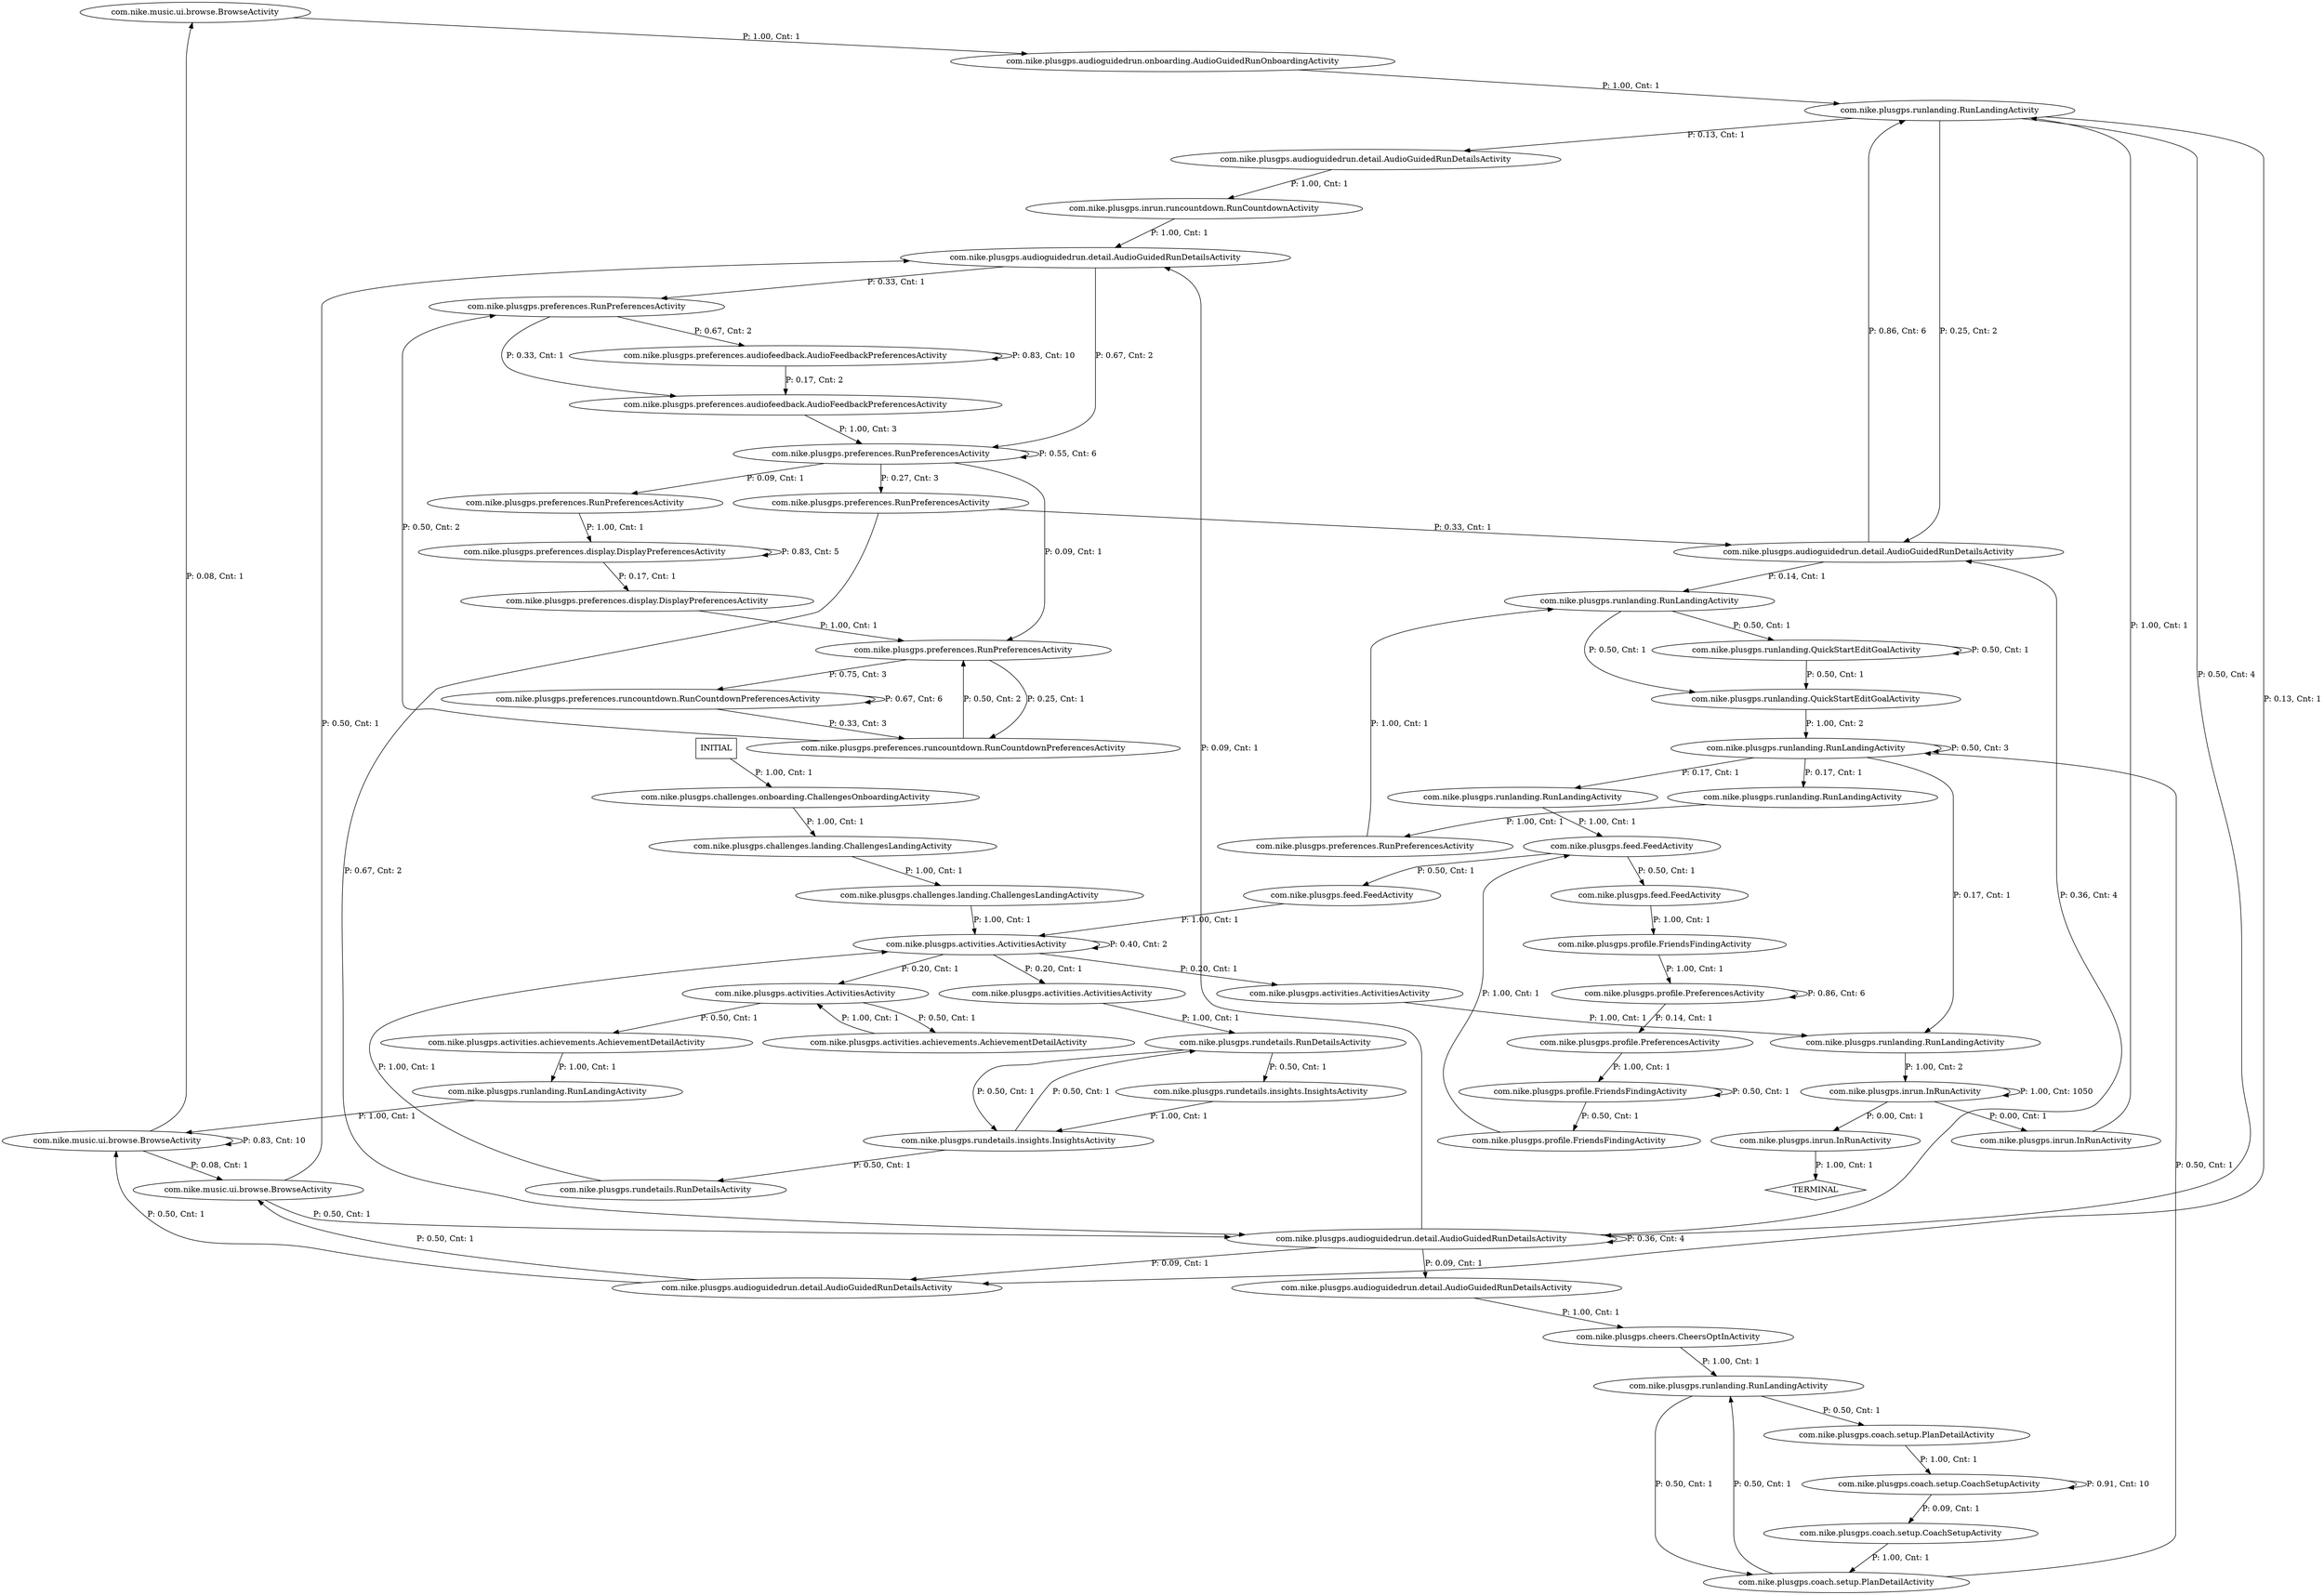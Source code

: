 digraph G {
  0 [label="com.nike.music.ui.browse.BrowseActivity"];
  1 [label="com.nike.music.ui.browse.BrowseActivity"];
  2 [label="com.nike.music.ui.browse.BrowseActivity"];
  3 [label="com.nike.plusgps.activities.ActivitiesActivity"];
  4 [label="com.nike.plusgps.activities.ActivitiesActivity"];
  5 [label="com.nike.plusgps.activities.ActivitiesActivity"];
  6 [label="com.nike.plusgps.activities.ActivitiesActivity"];
  7 [label="com.nike.plusgps.activities.achievements.AchievementDetailActivity"];
  8 [label="com.nike.plusgps.activities.achievements.AchievementDetailActivity"];
  9 [label="com.nike.plusgps.audioguidedrun.detail.AudioGuidedRunDetailsActivity"];
  10 [label="com.nike.plusgps.audioguidedrun.detail.AudioGuidedRunDetailsActivity"];
  11 [label="com.nike.plusgps.audioguidedrun.detail.AudioGuidedRunDetailsActivity"];
  12 [label="com.nike.plusgps.audioguidedrun.detail.AudioGuidedRunDetailsActivity"];
  13 [label="com.nike.plusgps.audioguidedrun.detail.AudioGuidedRunDetailsActivity"];
  14 [label="com.nike.plusgps.audioguidedrun.detail.AudioGuidedRunDetailsActivity"];
  15 [label="com.nike.plusgps.audioguidedrun.onboarding.AudioGuidedRunOnboardingActivity"];
  16 [label="com.nike.plusgps.challenges.landing.ChallengesLandingActivity"];
  17 [label="com.nike.plusgps.challenges.landing.ChallengesLandingActivity"];
  18 [label="com.nike.plusgps.challenges.onboarding.ChallengesOnboardingActivity"];
  19 [label="com.nike.plusgps.cheers.CheersOptInActivity"];
  20 [label="com.nike.plusgps.coach.setup.CoachSetupActivity"];
  21 [label="com.nike.plusgps.coach.setup.CoachSetupActivity"];
  22 [label="com.nike.plusgps.coach.setup.PlanDetailActivity"];
  23 [label="com.nike.plusgps.coach.setup.PlanDetailActivity"];
  24 [label="com.nike.plusgps.feed.FeedActivity"];
  25 [label="com.nike.plusgps.feed.FeedActivity"];
  26 [label="com.nike.plusgps.feed.FeedActivity"];
  27 [label="com.nike.plusgps.inrun.InRunActivity"];
  28 [label="com.nike.plusgps.inrun.InRunActivity"];
  29 [label="com.nike.plusgps.inrun.InRunActivity"];
  30 [label="com.nike.plusgps.inrun.runcountdown.RunCountdownActivity"];
  31 [label="com.nike.plusgps.preferences.RunPreferencesActivity"];
  32 [label="com.nike.plusgps.preferences.RunPreferencesActivity"];
  33 [label="com.nike.plusgps.preferences.RunPreferencesActivity"];
  34 [label="com.nike.plusgps.preferences.RunPreferencesActivity"];
  35 [label="com.nike.plusgps.preferences.RunPreferencesActivity"];
  36 [label="com.nike.plusgps.preferences.RunPreferencesActivity"];
  37 [label="com.nike.plusgps.preferences.audiofeedback.AudioFeedbackPreferencesActivity"];
  38 [label="com.nike.plusgps.preferences.audiofeedback.AudioFeedbackPreferencesActivity"];
  39 [label="com.nike.plusgps.preferences.display.DisplayPreferencesActivity"];
  40 [label="com.nike.plusgps.preferences.display.DisplayPreferencesActivity"];
  41 [label="com.nike.plusgps.preferences.runcountdown.RunCountdownPreferencesActivity"];
  42 [label="com.nike.plusgps.preferences.runcountdown.RunCountdownPreferencesActivity"];
  43 [label="com.nike.plusgps.profile.FriendsFindingActivity"];
  44 [label="com.nike.plusgps.profile.FriendsFindingActivity"];
  45 [label="com.nike.plusgps.profile.FriendsFindingActivity"];
  46 [label="com.nike.plusgps.profile.PreferencesActivity"];
  47 [label="com.nike.plusgps.profile.PreferencesActivity"];
  48 [label="com.nike.plusgps.rundetails.RunDetailsActivity"];
  49 [label="com.nike.plusgps.rundetails.RunDetailsActivity"];
  50 [label="com.nike.plusgps.rundetails.insights.InsightsActivity"];
  51 [label="com.nike.plusgps.rundetails.insights.InsightsActivity"];
  52 [label="com.nike.plusgps.runlanding.QuickStartEditGoalActivity"];
  53 [label="com.nike.plusgps.runlanding.QuickStartEditGoalActivity"];
  54 [label="com.nike.plusgps.runlanding.RunLandingActivity"];
  55 [label="com.nike.plusgps.runlanding.RunLandingActivity"];
  56 [label="com.nike.plusgps.runlanding.RunLandingActivity"];
  57 [label="com.nike.plusgps.runlanding.RunLandingActivity"];
  58 [label="com.nike.plusgps.runlanding.RunLandingActivity"];
  59 [label="com.nike.plusgps.runlanding.RunLandingActivity"];
  60 [label="com.nike.plusgps.runlanding.RunLandingActivity"];
  61 [label="com.nike.plusgps.runlanding.RunLandingActivity"];
  62 [label="TERMINAL",shape=diamond];
  63 [label="INITIAL",shape=box];
0->15 [label="P: 1.00, Cnt: 1"];
1->14 [label="P: 0.50, Cnt: 1"];
1->12 [label="P: 0.50, Cnt: 1"];
2->0 [label="P: 0.08, Cnt: 1"];
2->1 [label="P: 0.08, Cnt: 1"];
2->2 [label="P: 0.83, Cnt: 10"];
3->49 [label="P: 1.00, Cnt: 1"];
4->56 [label="P: 1.00, Cnt: 1"];
5->7 [label="P: 0.50, Cnt: 1"];
5->8 [label="P: 0.50, Cnt: 1"];
6->3 [label="P: 0.20, Cnt: 1"];
6->4 [label="P: 0.20, Cnt: 1"];
6->5 [label="P: 0.20, Cnt: 1"];
6->6 [label="P: 0.40, Cnt: 2"];
7->5 [label="P: 1.00, Cnt: 1"];
8->54 [label="P: 1.00, Cnt: 1"];
9->19 [label="P: 1.00, Cnt: 1"];
10->30 [label="P: 1.00, Cnt: 1"];
11->1 [label="P: 0.50, Cnt: 1"];
11->2 [label="P: 0.50, Cnt: 1"];
12->34 [label="P: 0.33, Cnt: 1"];
12->36 [label="P: 0.67, Cnt: 2"];
13->59 [label="P: 0.14, Cnt: 1"];
13->60 [label="P: 0.86, Cnt: 6"];
14->9 [label="P: 0.09, Cnt: 1"];
14->11 [label="P: 0.09, Cnt: 1"];
14->12 [label="P: 0.09, Cnt: 1"];
14->13 [label="P: 0.36, Cnt: 4"];
14->14 [label="P: 0.36, Cnt: 4"];
15->60 [label="P: 1.00, Cnt: 1"];
16->6 [label="P: 1.00, Cnt: 1"];
17->16 [label="P: 1.00, Cnt: 1"];
18->17 [label="P: 1.00, Cnt: 1"];
19->58 [label="P: 1.00, Cnt: 1"];
20->23 [label="P: 1.00, Cnt: 1"];
21->20 [label="P: 0.09, Cnt: 1"];
21->21 [label="P: 0.91, Cnt: 10"];
22->21 [label="P: 1.00, Cnt: 1"];
23->61 [label="P: 0.50, Cnt: 1"];
23->58 [label="P: 0.50, Cnt: 1"];
24->6 [label="P: 1.00, Cnt: 1"];
25->44 [label="P: 1.00, Cnt: 1"];
26->24 [label="P: 0.50, Cnt: 1"];
26->25 [label="P: 0.50, Cnt: 1"];
27->60 [label="P: 1.00, Cnt: 1"];
28->62 [label="P: 1.00, Cnt: 1"];
29->28 [label="P: 0.00, Cnt: 1"];
29->27 [label="P: 0.00, Cnt: 1"];
29->29 [label="P: 1.00, Cnt: 1050"];
30->12 [label="P: 1.00, Cnt: 1"];
31->40 [label="P: 1.00, Cnt: 1"];
32->59 [label="P: 1.00, Cnt: 1"];
33->13 [label="P: 0.33, Cnt: 1"];
33->14 [label="P: 0.67, Cnt: 2"];
34->37 [label="P: 0.33, Cnt: 1"];
34->38 [label="P: 0.67, Cnt: 2"];
35->41 [label="P: 0.25, Cnt: 1"];
35->42 [label="P: 0.75, Cnt: 3"];
36->31 [label="P: 0.09, Cnt: 1"];
36->35 [label="P: 0.09, Cnt: 1"];
36->33 [label="P: 0.27, Cnt: 3"];
36->36 [label="P: 0.55, Cnt: 6"];
37->36 [label="P: 1.00, Cnt: 3"];
38->37 [label="P: 0.17, Cnt: 2"];
38->38 [label="P: 0.83, Cnt: 10"];
39->35 [label="P: 1.00, Cnt: 1"];
40->39 [label="P: 0.17, Cnt: 1"];
40->40 [label="P: 0.83, Cnt: 5"];
41->34 [label="P: 0.50, Cnt: 2"];
41->35 [label="P: 0.50, Cnt: 2"];
42->41 [label="P: 0.33, Cnt: 3"];
42->42 [label="P: 0.67, Cnt: 6"];
43->26 [label="P: 1.00, Cnt: 1"];
44->47 [label="P: 1.00, Cnt: 1"];
45->45 [label="P: 0.50, Cnt: 1"];
45->43 [label="P: 0.50, Cnt: 1"];
46->45 [label="P: 1.00, Cnt: 1"];
47->46 [label="P: 0.14, Cnt: 1"];
47->47 [label="P: 0.86, Cnt: 6"];
48->6 [label="P: 1.00, Cnt: 1"];
49->51 [label="P: 0.50, Cnt: 1"];
49->50 [label="P: 0.50, Cnt: 1"];
50->51 [label="P: 1.00, Cnt: 1"];
51->49 [label="P: 0.50, Cnt: 1"];
51->48 [label="P: 0.50, Cnt: 1"];
52->61 [label="P: 1.00, Cnt: 2"];
53->53 [label="P: 0.50, Cnt: 1"];
53->52 [label="P: 0.50, Cnt: 1"];
54->2 [label="P: 1.00, Cnt: 1"];
55->26 [label="P: 1.00, Cnt: 1"];
56->29 [label="P: 1.00, Cnt: 2"];
57->32 [label="P: 1.00, Cnt: 1"];
58->22 [label="P: 0.50, Cnt: 1"];
58->23 [label="P: 0.50, Cnt: 1"];
59->53 [label="P: 0.50, Cnt: 1"];
59->52 [label="P: 0.50, Cnt: 1"];
60->10 [label="P: 0.13, Cnt: 1"];
60->11 [label="P: 0.13, Cnt: 1"];
60->13 [label="P: 0.25, Cnt: 2"];
60->14 [label="P: 0.50, Cnt: 4"];
61->56 [label="P: 0.17, Cnt: 1"];
61->55 [label="P: 0.17, Cnt: 1"];
61->57 [label="P: 0.17, Cnt: 1"];
61->61 [label="P: 0.50, Cnt: 3"];
63->18 [label="P: 1.00, Cnt: 1"];
}
